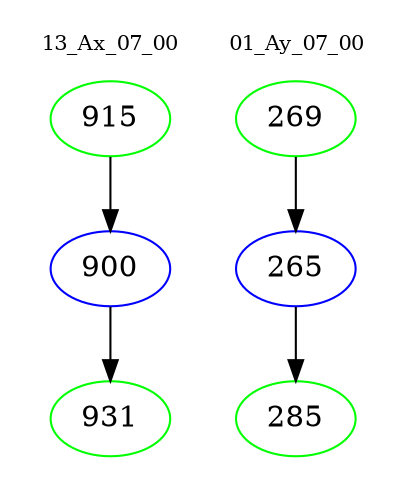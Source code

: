 digraph{
subgraph cluster_0 {
color = white
label = "13_Ax_07_00";
fontsize=10;
T0_915 [label="915", color="green"]
T0_915 -> T0_900 [color="black"]
T0_900 [label="900", color="blue"]
T0_900 -> T0_931 [color="black"]
T0_931 [label="931", color="green"]
}
subgraph cluster_1 {
color = white
label = "01_Ay_07_00";
fontsize=10;
T1_269 [label="269", color="green"]
T1_269 -> T1_265 [color="black"]
T1_265 [label="265", color="blue"]
T1_265 -> T1_285 [color="black"]
T1_285 [label="285", color="green"]
}
}
